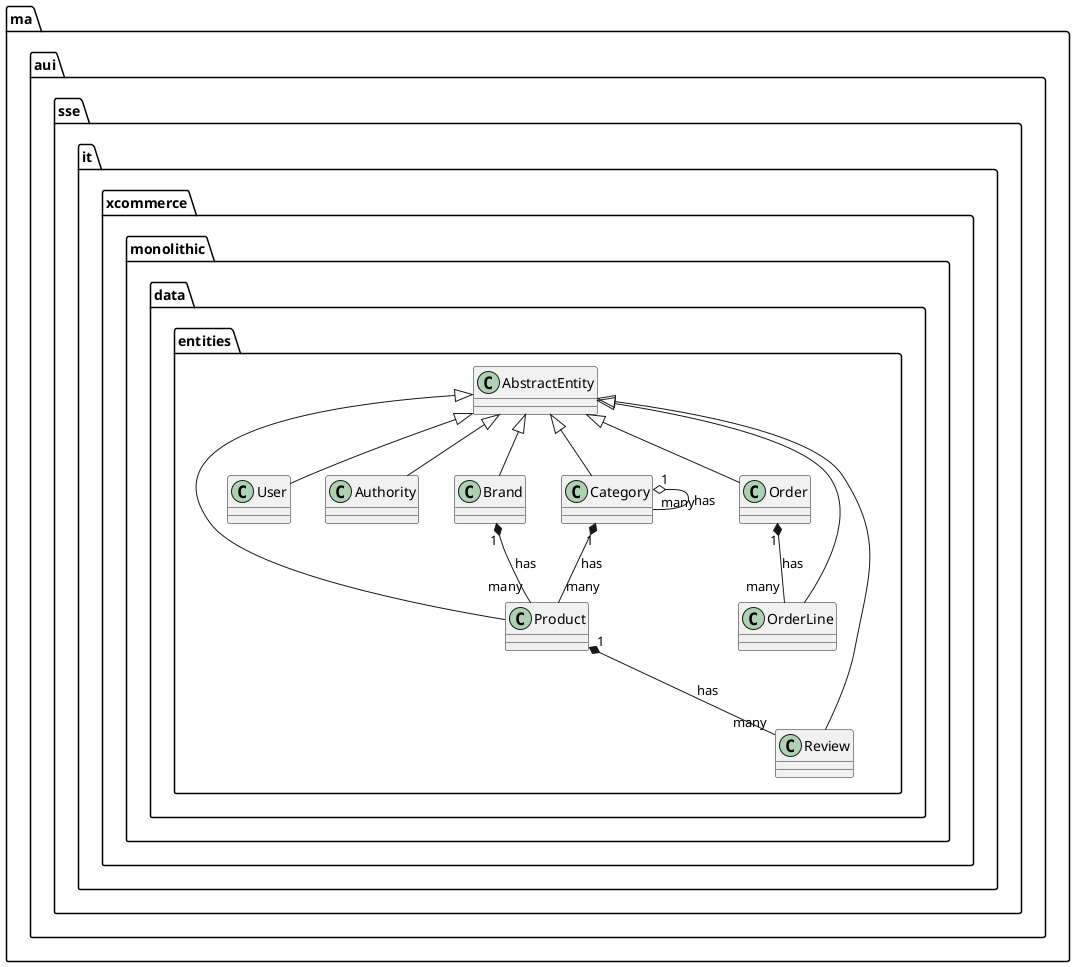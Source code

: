 @startuml EntityClassDiagram
ma.aui.sse.it.xcommerce.monolithic.data.entities.AbstractEntity <|-- ma.aui.sse.it.xcommerce.monolithic.data.entities.Product
ma.aui.sse.it.xcommerce.monolithic.data.entities.AbstractEntity <|-- ma.aui.sse.it.xcommerce.monolithic.data.entities.User
ma.aui.sse.it.xcommerce.monolithic.data.entities.AbstractEntity <|-- ma.aui.sse.it.xcommerce.monolithic.data.entities.Authority
ma.aui.sse.it.xcommerce.monolithic.data.entities.AbstractEntity <|-- ma.aui.sse.it.xcommerce.monolithic.data.entities.Brand
ma.aui.sse.it.xcommerce.monolithic.data.entities.AbstractEntity <|-- ma.aui.sse.it.xcommerce.monolithic.data.entities.Category
ma.aui.sse.it.xcommerce.monolithic.data.entities.AbstractEntity <|-- ma.aui.sse.it.xcommerce.monolithic.data.entities.Order
ma.aui.sse.it.xcommerce.monolithic.data.entities.AbstractEntity <|-- ma.aui.sse.it.xcommerce.monolithic.data.entities.OrderLine
ma.aui.sse.it.xcommerce.monolithic.data.entities.AbstractEntity <|-- ma.aui.sse.it.xcommerce.monolithic.data.entities.Review
ma.aui.sse.it.xcommerce.monolithic.data.entities.Brand "1" *-- "many" ma.aui.sse.it.xcommerce.monolithic.data.entities.Product : has
ma.aui.sse.it.xcommerce.monolithic.data.entities.Product "1" *-- "many" ma.aui.sse.it.xcommerce.monolithic.data.entities.Review : has
ma.aui.sse.it.xcommerce.monolithic.data.entities.Category "1" *-- "many" ma.aui.sse.it.xcommerce.monolithic.data.entities.Product : has
ma.aui.sse.it.xcommerce.monolithic.data.entities.Category "1" o-- "many" ma.aui.sse.it.xcommerce.monolithic.data.entities.Category : has
ma.aui.sse.it.xcommerce.monolithic.data.entities.Order "1" *-- "many" ma.aui.sse.it.xcommerce.monolithic.data.entities.OrderLine : has
@enduml

@startuml RepositoriesServicesClassDiagram
org.springframework.data.repository.CrudRepository <|-- ma.aui.sse.it.xcommerce.monolithic.data.repositories.ProductRepository
org.springframework.data.repository.CrudRepository <|-- ma.aui.sse.it.xcommerce.monolithic.data.repositories.BrandRepository
org.springframework.data.repository.CrudRepository <|-- ma.aui.sse.it.xcommerce.monolithic.data.repositories.CategoryRepository
org.springframework.data.repository.CrudRepository <|-- ma.aui.sse.it.xcommerce.monolithic.data.repositories.UserRepository
org.springframework.data.repository.CrudRepository <|-- ma.aui.sse.it.xcommerce.monolithic.data.repositories.AuthorityRepository
org.springframework.data.repository.CrudRepository <|-- ma.aui.sse.it.xcommerce.monolithic.data.repositories.OrderRepository
org.springframework.data.repository.CrudRepository <|-- ma.aui.sse.it.xcommerce.monolithic.data.repositories.ReviewRepository
ma.aui.sse.it.xcommerce.monolithic.services.ShoppingCartService "1" *-- "1" ma.aui.sse.it.xcommerce.monolithic.data.repositories.ProductRepository : uses
ma.aui.sse.it.xcommerce.monolithic.services.OrderService "1" *-- "1" ma.aui.sse.it.xcommerce.monolithic.services.ShoppingCartService : uses
ma.aui.sse.it.xcommerce.monolithic.services.OrderService "1" *-- "1" ma.aui.sse.it.xcommerce.monolithic.data.repositories.UserRepository : uses
ma.aui.sse.it.xcommerce.monolithic.services.OrderService "1" *-- "1" ma.aui.sse.it.xcommerce.monolithic.data.repositories.OrderRepository : uses
ma.aui.sse.it.xcommerce.monolithic.services.UserService "1" *-- "1" ma.aui.sse.it.xcommerce.monolithic.data.repositories.UserRepository : uses
ma.aui.sse.it.xcommerce.monolithic.services.UserService "1" *-- "1" ma.aui.sse.it.xcommerce.monolithic.data.repositories.AuthorityRepository : uses
@enduml